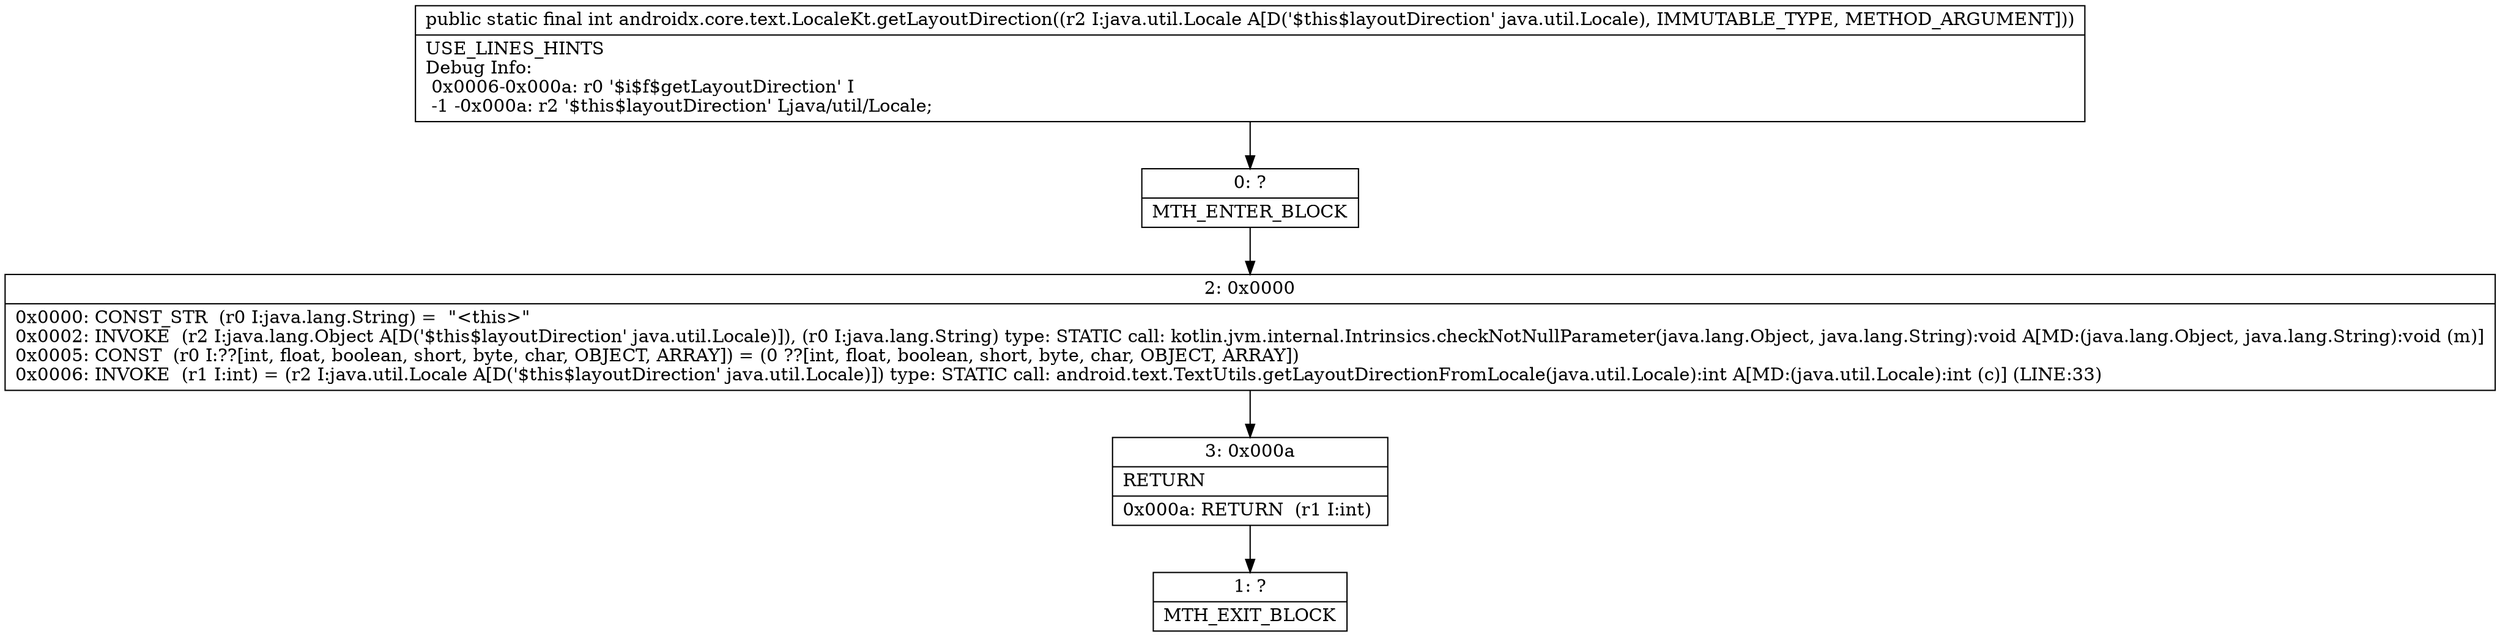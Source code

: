 digraph "CFG forandroidx.core.text.LocaleKt.getLayoutDirection(Ljava\/util\/Locale;)I" {
Node_0 [shape=record,label="{0\:\ ?|MTH_ENTER_BLOCK\l}"];
Node_2 [shape=record,label="{2\:\ 0x0000|0x0000: CONST_STR  (r0 I:java.lang.String) =  \"\<this\>\" \l0x0002: INVOKE  (r2 I:java.lang.Object A[D('$this$layoutDirection' java.util.Locale)]), (r0 I:java.lang.String) type: STATIC call: kotlin.jvm.internal.Intrinsics.checkNotNullParameter(java.lang.Object, java.lang.String):void A[MD:(java.lang.Object, java.lang.String):void (m)]\l0x0005: CONST  (r0 I:??[int, float, boolean, short, byte, char, OBJECT, ARRAY]) = (0 ??[int, float, boolean, short, byte, char, OBJECT, ARRAY]) \l0x0006: INVOKE  (r1 I:int) = (r2 I:java.util.Locale A[D('$this$layoutDirection' java.util.Locale)]) type: STATIC call: android.text.TextUtils.getLayoutDirectionFromLocale(java.util.Locale):int A[MD:(java.util.Locale):int (c)] (LINE:33)\l}"];
Node_3 [shape=record,label="{3\:\ 0x000a|RETURN\l|0x000a: RETURN  (r1 I:int) \l}"];
Node_1 [shape=record,label="{1\:\ ?|MTH_EXIT_BLOCK\l}"];
MethodNode[shape=record,label="{public static final int androidx.core.text.LocaleKt.getLayoutDirection((r2 I:java.util.Locale A[D('$this$layoutDirection' java.util.Locale), IMMUTABLE_TYPE, METHOD_ARGUMENT]))  | USE_LINES_HINTS\lDebug Info:\l  0x0006\-0x000a: r0 '$i$f$getLayoutDirection' I\l  \-1 \-0x000a: r2 '$this$layoutDirection' Ljava\/util\/Locale;\l}"];
MethodNode -> Node_0;Node_0 -> Node_2;
Node_2 -> Node_3;
Node_3 -> Node_1;
}

